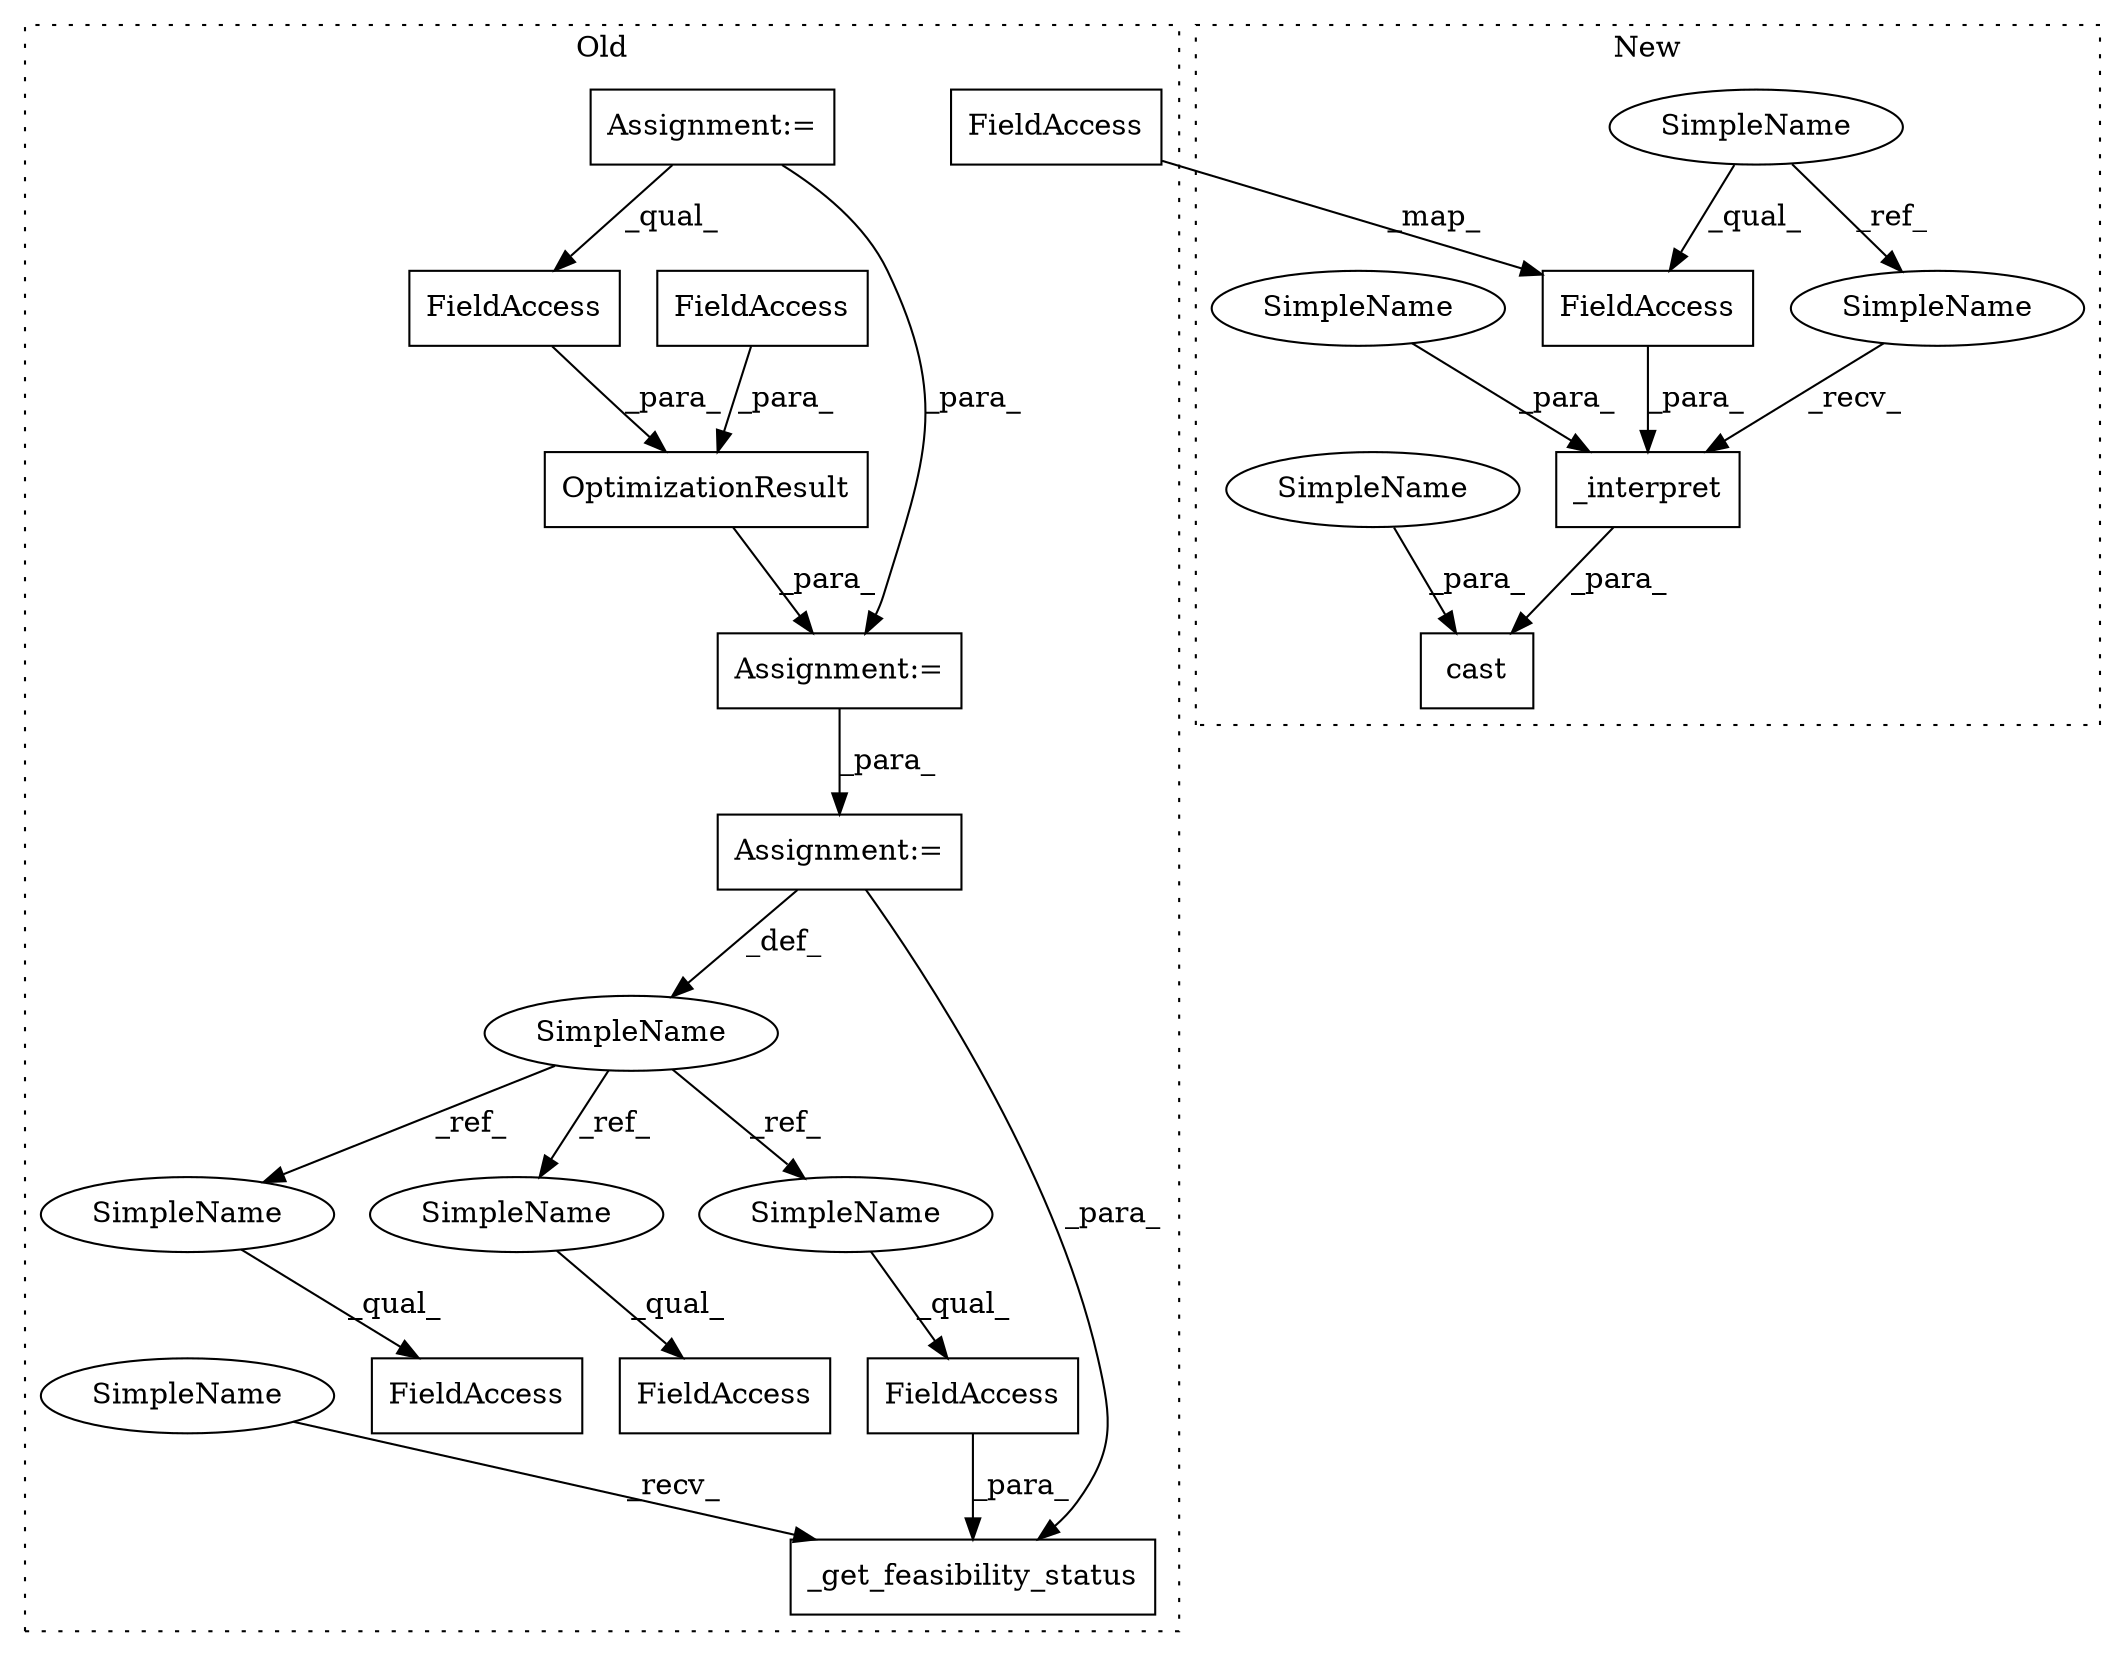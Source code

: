 digraph G {
subgraph cluster0 {
1 [label="OptimizationResult" a="32" s="8061,8142" l="19,1" shape="box"];
4 [label="FieldAccess" a="22" s="8091" l="18" shape="box"];
5 [label="FieldAccess" a="22" s="8354" l="8" shape="box"];
6 [label="SimpleName" a="42" s="8149" l="6" shape="ellipse"];
7 [label="FieldAccess" a="22" s="8234" l="8" shape="box"];
8 [label="FieldAccess" a="22" s="8243" l="11" shape="box"];
9 [label="FieldAccess" a="22" s="8110" l="32" shape="box"];
10 [label="Assignment:=" a="7" s="8155" l="1" shape="box"];
11 [label="Assignment:=" a="7" s="8060" l="1" shape="box"];
12 [label="_get_feasibility_status" a="32" s="8322,8362" l="24,1" shape="box"];
15 [label="FieldAccess" a="22" s="8179" l="16" shape="box"];
16 [label="Assignment:=" a="7" s="4178" l="24" shape="box"];
20 [label="SimpleName" a="42" s="8317" l="4" shape="ellipse"];
21 [label="SimpleName" a="42" s="8354" l="6" shape="ellipse"];
22 [label="SimpleName" a="42" s="8243" l="6" shape="ellipse"];
23 [label="SimpleName" a="42" s="8234" l="6" shape="ellipse"];
label = "Old";
style="dotted";
}
subgraph cluster1 {
2 [label="_interpret" a="32" s="8050,8161" l="11,1" shape="box"];
3 [label="cast" a="32" s="8015,8162" l="5,1" shape="box"];
13 [label="SimpleName" a="42" s="3413" l="4" shape="ellipse"];
14 [label="FieldAccess" a="22" s="8067" l="16" shape="box"];
17 [label="SimpleName" a="42" s="8092" l="24" shape="ellipse"];
18 [label="SimpleName" a="42" s="8020" l="24" shape="ellipse"];
19 [label="SimpleName" a="42" s="8045" l="4" shape="ellipse"];
label = "New";
style="dotted";
}
1 -> 11 [label="_para_"];
2 -> 3 [label="_para_"];
4 -> 1 [label="_para_"];
5 -> 12 [label="_para_"];
6 -> 21 [label="_ref_"];
6 -> 22 [label="_ref_"];
6 -> 23 [label="_ref_"];
9 -> 1 [label="_para_"];
10 -> 12 [label="_para_"];
10 -> 6 [label="_def_"];
11 -> 10 [label="_para_"];
13 -> 14 [label="_qual_"];
13 -> 19 [label="_ref_"];
14 -> 2 [label="_para_"];
15 -> 14 [label="_map_"];
16 -> 11 [label="_para_"];
16 -> 9 [label="_qual_"];
17 -> 2 [label="_para_"];
18 -> 3 [label="_para_"];
19 -> 2 [label="_recv_"];
20 -> 12 [label="_recv_"];
21 -> 5 [label="_qual_"];
22 -> 8 [label="_qual_"];
23 -> 7 [label="_qual_"];
}